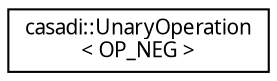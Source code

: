 digraph "Graphical Class Hierarchy"
{
  edge [fontname="FreeSans.ttf",fontsize="10",labelfontname="FreeSans.ttf",labelfontsize="10"];
  node [fontname="FreeSans.ttf",fontsize="10",shape=record];
  rankdir="LR";
  Node1 [label="casadi::UnaryOperation\l\< OP_NEG \>",height=0.2,width=0.4,color="black", fillcolor="white", style="filled",URL="$d5/d2f/structcasadi_1_1UnaryOperation_3_01OP__NEG_01_4.html",tooltip="Negation. "];
}
